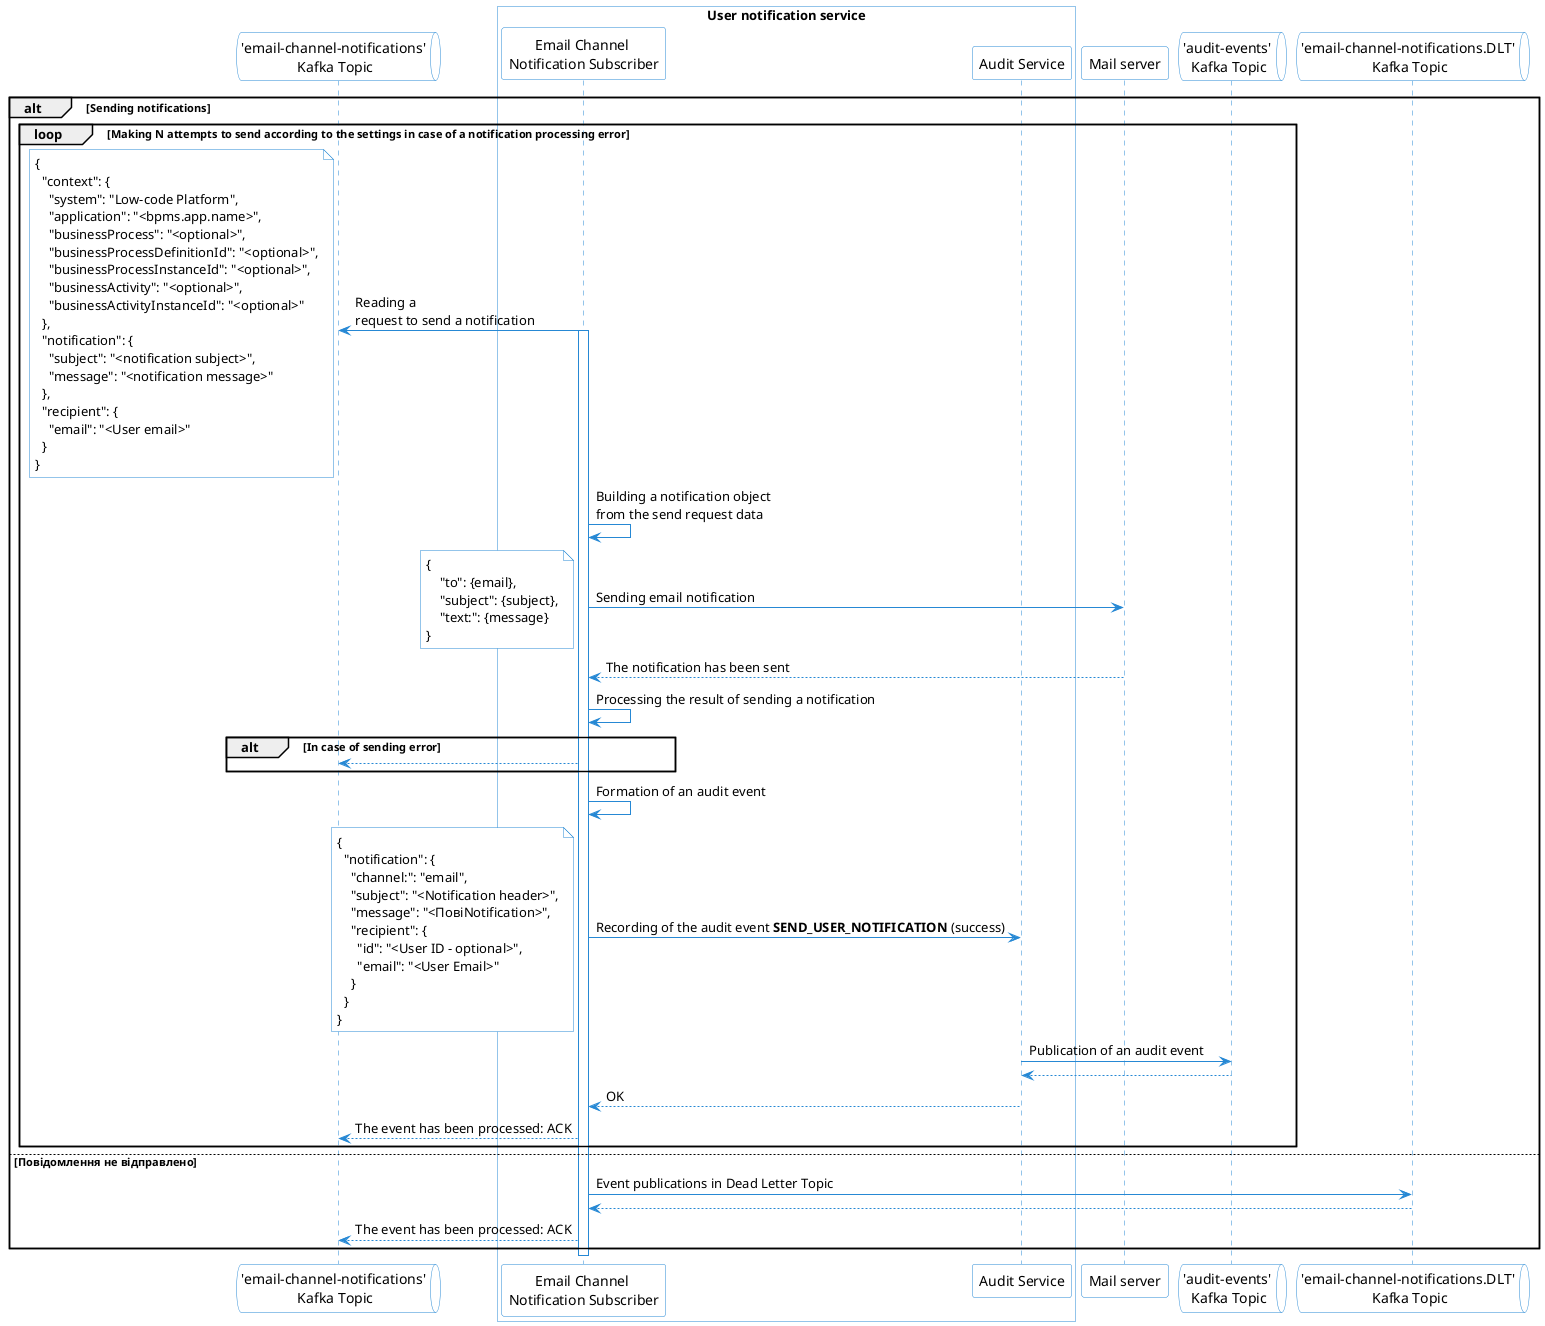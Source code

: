 @startuml
skinparam shadowing false
skinparam DatabaseBackgroundColor white
skinparam DatabaseBorderColor #2688d4
skinparam QueueBackgroundColor white
skinparam QueueBorderColor #2688d4
skinparam NoteBackgroundColor white
skinparam NoteBorderColor #2688d4
skinparam sequence {
    ArrowColor #2688d4
    ActorBorderColor #2688d4
    LifeLineBorderColor #2688d4
    ParticipantBorderColor #2688d4
    ParticipantBackgroundColor white
    BoxBorderColor #2688d4
    BoxBackgroundColor white
}

queue "'email-channel-notifications'\n Kafka Topic" as email_notifications_kafka_topic
box "User notification service"
  participant "Email Channel \nNotification Subscriber" as email_channel_notification_subscriber
  participant "Audit Service" as audit_service
end box
participant "Mail server" as mail_server
queue "'audit-events'\n Kafka Topic" as audit_events_kafka_topic
queue "'email-channel-notifications.DLT'\n Kafka Topic" as email_notifications_dlt_kafka_topic

alt Sending notifications
  loop Making N attempts to send according to the settings in case of a notification processing error
  email_channel_notification_subscriber -> email_notifications_kafka_topic: Reading a \nrequest to send a notification
  note left
  {
    "context": {
      "system": "Low-code Platform",
      "application": "<bpms.app.name>",
      "businessProcess": "<optional>",
      "businessProcessDefinitionId": "<optional>",
      "businessProcessInstanceId": "<optional>",
      "businessActivity": "<optional>",
      "businessActivityInstanceId": "<optional>"
    },
    "notification": {
      "subject": "<notification subject>",
      "message": "<notification message>"
    },
    "recipient": {
      "email": "<User email>"
    }
  }
  end note

  activate email_channel_notification_subscriber
    email_channel_notification_subscriber -> email_channel_notification_subscriber: Building a notification object \nfrom the send request data
    email_channel_notification_subscriber -> mail_server: Sending email notification
      note left
        {
            "to": {email},
            "subject": {subject},
            "text:": {message}
        }
      end note
      mail_server --> email_channel_notification_subscriber: The notification has been sent
      email_channel_notification_subscriber -> email_channel_notification_subscriber: Processing the result of sending a notification
      alt In case of sending error
        email_channel_notification_subscriber --> email_notifications_kafka_topic
      end

      email_channel_notification_subscriber -> email_channel_notification_subscriber: Formation of an audit event
      email_channel_notification_subscriber -> audit_service: Recording of the audit event **SEND_USER_NOTIFICATION** (success)
      note left
      {
        "notification": {
          "channel:": "email",
          "subject": "<Notification header>",
          "message": "<ПовіNotification>",
          "recipient": {
            "id": "<User ID - optional>",
            "email": "<User Email>"
          }
        }
      }
      end note
      audit_service -> audit_events_kafka_topic: Publication of an audit event
      audit_events_kafka_topic --> audit_service
      audit_service --> email_channel_notification_subscriber: OK
      email_channel_notification_subscriber --> email_notifications_kafka_topic: The event has been processed: ACK
  end
else Повідомлення не відправлено
    email_channel_notification_subscriber -> email_notifications_dlt_kafka_topic: Event publications in Dead Letter Topic
    email_notifications_dlt_kafka_topic --> email_channel_notification_subscriber
    email_channel_notification_subscriber --> email_notifications_kafka_topic: The event has been processed: ACK
end
deactivate email_channel_notification_subscriber
@enduml